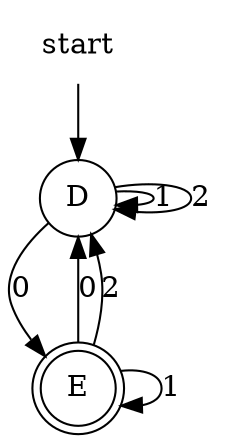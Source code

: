 digraph automaton1 {
	node [shape=none]; start;
	node [shape=doublecircle]; E;
	node [shape=circle];
	start -> D;
	D -> E [label=0];
	D -> D [label=1];
	D -> D [label=2];
	E -> D [label=0];
	E -> E [label=1];
	E -> D [label=2];
}
